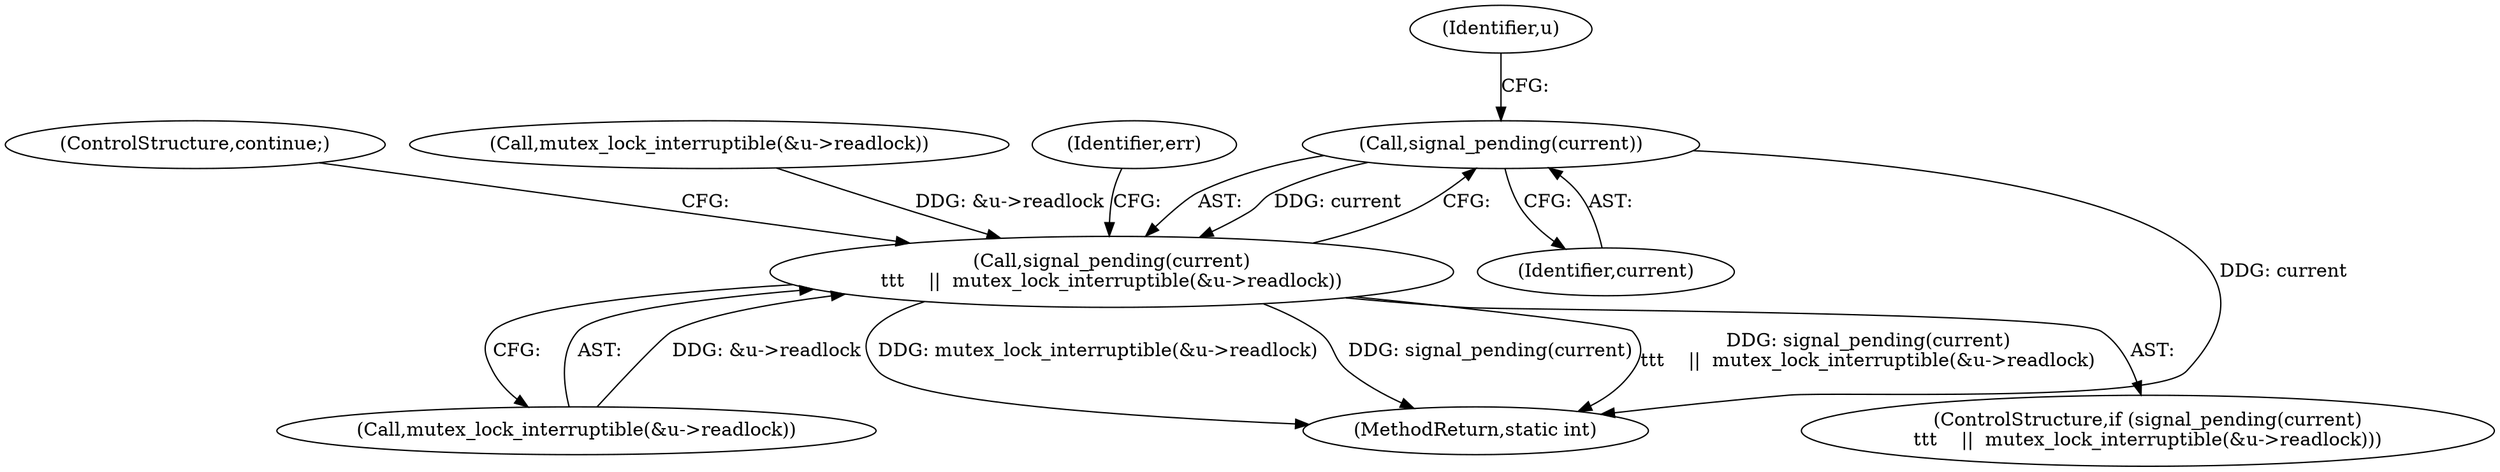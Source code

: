 digraph "0_linux_f3d3342602f8bcbf37d7c46641cb9bca7618eb1c_36@API" {
"1000290" [label="(Call,signal_pending(current))"];
"1000289" [label="(Call,signal_pending(current)\n\t\t\t    ||  mutex_lock_interruptible(&u->readlock))"];
"1000290" [label="(Call,signal_pending(current))"];
"1000292" [label="(Call,mutex_lock_interruptible(&u->readlock))"];
"1000303" [label="(ControlStructure,continue;)"];
"1000291" [label="(Identifier,current)"];
"1000207" [label="(Call,mutex_lock_interruptible(&u->readlock))"];
"1000295" [label="(Identifier,u)"];
"1000289" [label="(Call,signal_pending(current)\n\t\t\t    ||  mutex_lock_interruptible(&u->readlock))"];
"1000532" [label="(MethodReturn,static int)"];
"1000288" [label="(ControlStructure,if (signal_pending(current)\n\t\t\t    ||  mutex_lock_interruptible(&u->readlock)))"];
"1000299" [label="(Identifier,err)"];
"1000290" -> "1000289"  [label="AST: "];
"1000290" -> "1000291"  [label="CFG: "];
"1000291" -> "1000290"  [label="AST: "];
"1000295" -> "1000290"  [label="CFG: "];
"1000289" -> "1000290"  [label="CFG: "];
"1000290" -> "1000532"  [label="DDG: current"];
"1000290" -> "1000289"  [label="DDG: current"];
"1000289" -> "1000288"  [label="AST: "];
"1000289" -> "1000292"  [label="CFG: "];
"1000292" -> "1000289"  [label="AST: "];
"1000299" -> "1000289"  [label="CFG: "];
"1000303" -> "1000289"  [label="CFG: "];
"1000289" -> "1000532"  [label="DDG: mutex_lock_interruptible(&u->readlock)"];
"1000289" -> "1000532"  [label="DDG: signal_pending(current)"];
"1000289" -> "1000532"  [label="DDG: signal_pending(current)\n\t\t\t    ||  mutex_lock_interruptible(&u->readlock)"];
"1000292" -> "1000289"  [label="DDG: &u->readlock"];
"1000207" -> "1000289"  [label="DDG: &u->readlock"];
}
